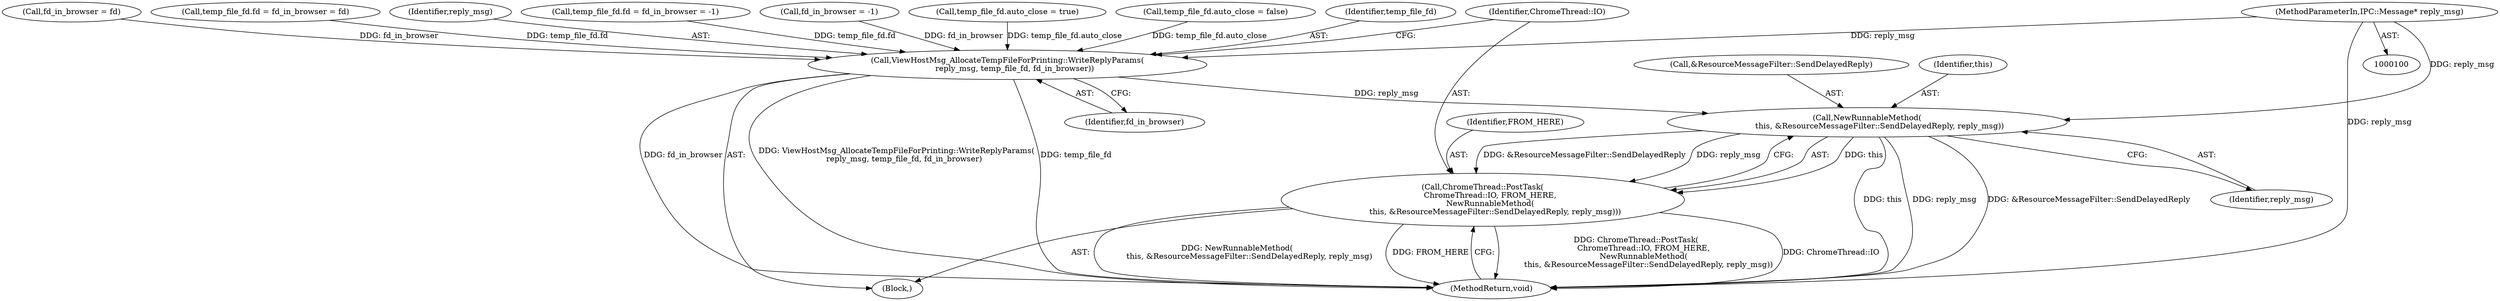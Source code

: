 digraph "0_Chrome_ccd0226c79553e318657d6285c2feacebd105996_1@pointer" {
"1000101" [label="(MethodParameterIn,IPC::Message* reply_msg)"];
"1000177" [label="(Call,ViewHostMsg_AllocateTempFileForPrinting::WriteReplyParams(\n      reply_msg, temp_file_fd, fd_in_browser))"];
"1000184" [label="(Call,NewRunnableMethod(\n          this, &ResourceMessageFilter::SendDelayedReply, reply_msg))"];
"1000181" [label="(Call,ChromeThread::PostTask(\n      ChromeThread::IO, FROM_HERE,\n      NewRunnableMethod(\n          this, &ResourceMessageFilter::SendDelayedReply, reply_msg)))"];
"1000177" [label="(Call,ViewHostMsg_AllocateTempFileForPrinting::WriteReplyParams(\n      reply_msg, temp_file_fd, fd_in_browser))"];
"1000109" [label="(Call,fd_in_browser = -1)"];
"1000172" [label="(Call,temp_file_fd.auto_close = true)"];
"1000181" [label="(Call,ChromeThread::PostTask(\n      ChromeThread::IO, FROM_HERE,\n      NewRunnableMethod(\n          this, &ResourceMessageFilter::SendDelayedReply, reply_msg)))"];
"1000102" [label="(Block,)"];
"1000113" [label="(Call,temp_file_fd.auto_close = false)"];
"1000189" [label="(MethodReturn,void)"];
"1000179" [label="(Identifier,temp_file_fd)"];
"1000169" [label="(Call,fd_in_browser = fd)"];
"1000188" [label="(Identifier,reply_msg)"];
"1000183" [label="(Identifier,FROM_HERE)"];
"1000186" [label="(Call,&ResourceMessageFilter::SendDelayedReply)"];
"1000185" [label="(Identifier,this)"];
"1000165" [label="(Call,temp_file_fd.fd = fd_in_browser = fd)"];
"1000182" [label="(Identifier,ChromeThread::IO)"];
"1000178" [label="(Identifier,reply_msg)"];
"1000180" [label="(Identifier,fd_in_browser)"];
"1000105" [label="(Call,temp_file_fd.fd = fd_in_browser = -1)"];
"1000184" [label="(Call,NewRunnableMethod(\n          this, &ResourceMessageFilter::SendDelayedReply, reply_msg))"];
"1000101" [label="(MethodParameterIn,IPC::Message* reply_msg)"];
"1000101" -> "1000100"  [label="AST: "];
"1000101" -> "1000189"  [label="DDG: reply_msg"];
"1000101" -> "1000177"  [label="DDG: reply_msg"];
"1000101" -> "1000184"  [label="DDG: reply_msg"];
"1000177" -> "1000102"  [label="AST: "];
"1000177" -> "1000180"  [label="CFG: "];
"1000178" -> "1000177"  [label="AST: "];
"1000179" -> "1000177"  [label="AST: "];
"1000180" -> "1000177"  [label="AST: "];
"1000182" -> "1000177"  [label="CFG: "];
"1000177" -> "1000189"  [label="DDG: temp_file_fd"];
"1000177" -> "1000189"  [label="DDG: fd_in_browser"];
"1000177" -> "1000189"  [label="DDG: ViewHostMsg_AllocateTempFileForPrinting::WriteReplyParams(\n      reply_msg, temp_file_fd, fd_in_browser)"];
"1000113" -> "1000177"  [label="DDG: temp_file_fd.auto_close"];
"1000165" -> "1000177"  [label="DDG: temp_file_fd.fd"];
"1000172" -> "1000177"  [label="DDG: temp_file_fd.auto_close"];
"1000105" -> "1000177"  [label="DDG: temp_file_fd.fd"];
"1000109" -> "1000177"  [label="DDG: fd_in_browser"];
"1000169" -> "1000177"  [label="DDG: fd_in_browser"];
"1000177" -> "1000184"  [label="DDG: reply_msg"];
"1000184" -> "1000181"  [label="AST: "];
"1000184" -> "1000188"  [label="CFG: "];
"1000185" -> "1000184"  [label="AST: "];
"1000186" -> "1000184"  [label="AST: "];
"1000188" -> "1000184"  [label="AST: "];
"1000181" -> "1000184"  [label="CFG: "];
"1000184" -> "1000189"  [label="DDG: this"];
"1000184" -> "1000189"  [label="DDG: reply_msg"];
"1000184" -> "1000189"  [label="DDG: &ResourceMessageFilter::SendDelayedReply"];
"1000184" -> "1000181"  [label="DDG: this"];
"1000184" -> "1000181"  [label="DDG: &ResourceMessageFilter::SendDelayedReply"];
"1000184" -> "1000181"  [label="DDG: reply_msg"];
"1000181" -> "1000102"  [label="AST: "];
"1000182" -> "1000181"  [label="AST: "];
"1000183" -> "1000181"  [label="AST: "];
"1000189" -> "1000181"  [label="CFG: "];
"1000181" -> "1000189"  [label="DDG: ChromeThread::PostTask(\n      ChromeThread::IO, FROM_HERE,\n      NewRunnableMethod(\n          this, &ResourceMessageFilter::SendDelayedReply, reply_msg))"];
"1000181" -> "1000189"  [label="DDG: ChromeThread::IO"];
"1000181" -> "1000189"  [label="DDG: NewRunnableMethod(\n          this, &ResourceMessageFilter::SendDelayedReply, reply_msg)"];
"1000181" -> "1000189"  [label="DDG: FROM_HERE"];
}
